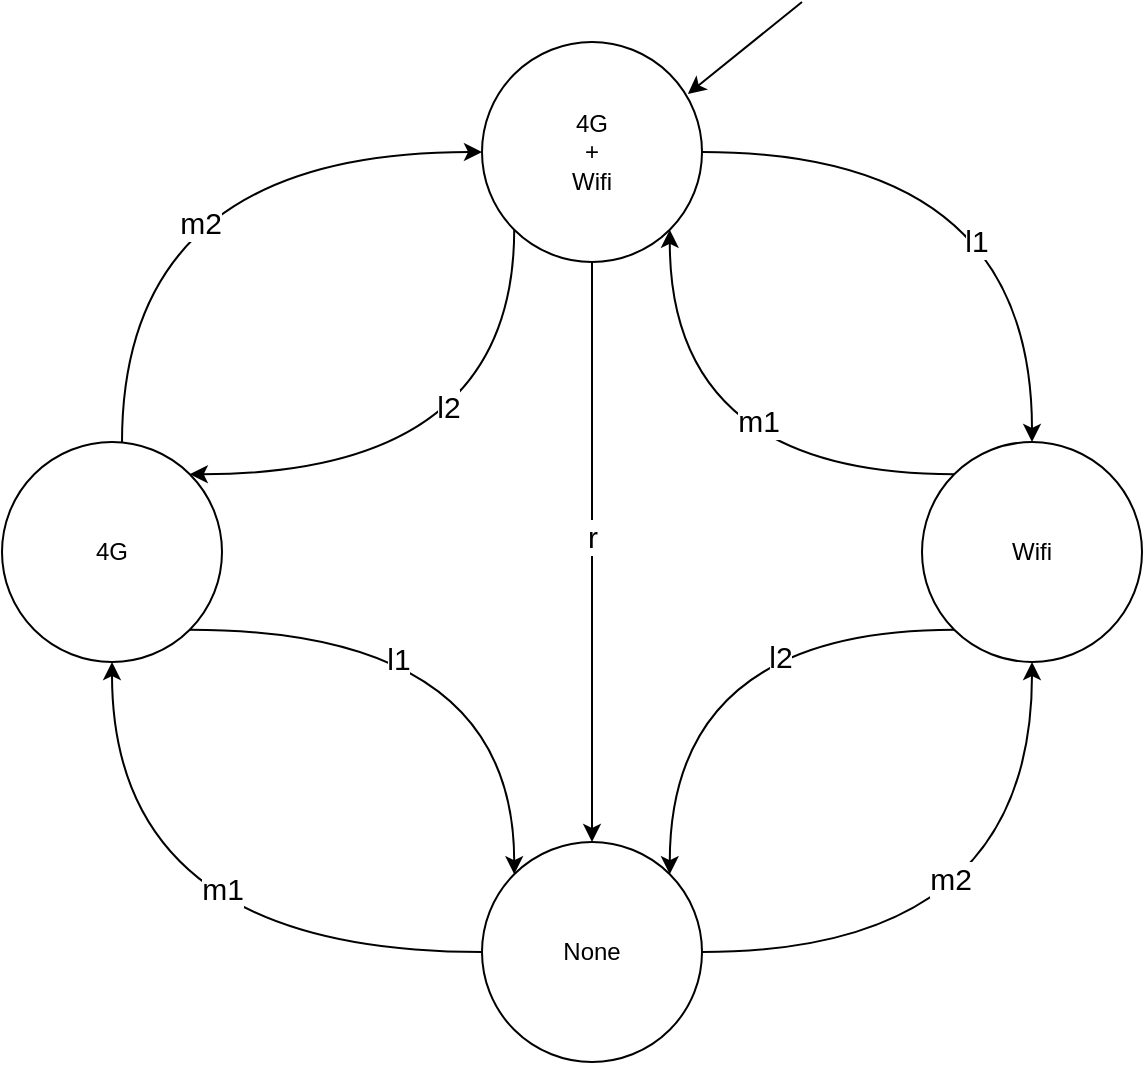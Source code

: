 <mxfile version="20.5.1" type="device"><diagram id="IGKAeK4EfEgNWx8NThbb" name="Page-1"><mxGraphModel dx="757" dy="753" grid="1" gridSize="10" guides="1" tooltips="1" connect="1" arrows="1" fold="1" page="1" pageScale="1" pageWidth="827" pageHeight="1169" math="0" shadow="0"><root><mxCell id="0"/><mxCell id="1" parent="0"/><mxCell id="Z2qBz0fpgePRDdN6hEQI-9" style="edgeStyle=orthogonalEdgeStyle;curved=1;rounded=0;orthogonalLoop=1;jettySize=auto;html=1;exitX=0;exitY=1;exitDx=0;exitDy=0;entryX=1;entryY=0;entryDx=0;entryDy=0;" edge="1" parent="1" source="Z2qBz0fpgePRDdN6hEQI-2" target="Z2qBz0fpgePRDdN6hEQI-1"><mxGeometry relative="1" as="geometry"><mxPoint x="400" y="380" as="targetPoint"/><Array as="points"><mxPoint x="296" y="376"/></Array></mxGeometry></mxCell><mxCell id="Z2qBz0fpgePRDdN6hEQI-19" value="l2" style="edgeLabel;html=1;align=center;verticalAlign=middle;resizable=0;points=[];fontSize=15;" vertex="1" connectable="0" parent="Z2qBz0fpgePRDdN6hEQI-9"><mxGeometry x="-0.38" y="-33" relative="1" as="geometry"><mxPoint as="offset"/></mxGeometry></mxCell><mxCell id="Z2qBz0fpgePRDdN6hEQI-10" style="edgeStyle=orthogonalEdgeStyle;curved=1;rounded=0;orthogonalLoop=1;jettySize=auto;html=1;entryX=0;entryY=0.5;entryDx=0;entryDy=0;" edge="1" parent="1" source="Z2qBz0fpgePRDdN6hEQI-1" target="Z2qBz0fpgePRDdN6hEQI-2"><mxGeometry relative="1" as="geometry"><Array as="points"><mxPoint x="100" y="215"/></Array></mxGeometry></mxCell><mxCell id="Z2qBz0fpgePRDdN6hEQI-18" value="&lt;span style=&quot;font-size: 15px;&quot;&gt;m2&lt;/span&gt;" style="edgeLabel;html=1;align=center;verticalAlign=middle;resizable=0;points=[];" vertex="1" connectable="0" parent="Z2qBz0fpgePRDdN6hEQI-10"><mxGeometry x="0.133" y="-35" relative="1" as="geometry"><mxPoint as="offset"/></mxGeometry></mxCell><mxCell id="Z2qBz0fpgePRDdN6hEQI-17" style="edgeStyle=orthogonalEdgeStyle;curved=1;rounded=0;orthogonalLoop=1;jettySize=auto;html=1;exitX=1;exitY=1;exitDx=0;exitDy=0;entryX=0;entryY=0;entryDx=0;entryDy=0;" edge="1" parent="1" source="Z2qBz0fpgePRDdN6hEQI-1" target="Z2qBz0fpgePRDdN6hEQI-3"><mxGeometry relative="1" as="geometry"/></mxCell><mxCell id="Z2qBz0fpgePRDdN6hEQI-26" value="l1" style="edgeLabel;html=1;align=center;verticalAlign=middle;resizable=0;points=[];fontSize=15;" vertex="1" connectable="0" parent="Z2qBz0fpgePRDdN6hEQI-17"><mxGeometry x="-0.268" y="-14" relative="1" as="geometry"><mxPoint as="offset"/></mxGeometry></mxCell><mxCell id="Z2qBz0fpgePRDdN6hEQI-1" value="4G" style="ellipse;whiteSpace=wrap;html=1;aspect=fixed;" vertex="1" parent="1"><mxGeometry x="40" y="360" width="110" height="110" as="geometry"/></mxCell><mxCell id="Z2qBz0fpgePRDdN6hEQI-8" style="edgeStyle=orthogonalEdgeStyle;rounded=0;orthogonalLoop=1;jettySize=auto;html=1;exitX=1;exitY=0.5;exitDx=0;exitDy=0;entryX=0.5;entryY=0;entryDx=0;entryDy=0;curved=1;" edge="1" parent="1" source="Z2qBz0fpgePRDdN6hEQI-2" target="Z2qBz0fpgePRDdN6hEQI-4"><mxGeometry relative="1" as="geometry"/></mxCell><mxCell id="Z2qBz0fpgePRDdN6hEQI-21" value="l1" style="edgeLabel;html=1;align=center;verticalAlign=middle;resizable=0;points=[];fontSize=15;" vertex="1" connectable="0" parent="Z2qBz0fpgePRDdN6hEQI-8"><mxGeometry x="0.348" y="-28" relative="1" as="geometry"><mxPoint as="offset"/></mxGeometry></mxCell><mxCell id="Z2qBz0fpgePRDdN6hEQI-22" style="edgeStyle=orthogonalEdgeStyle;curved=1;rounded=0;orthogonalLoop=1;jettySize=auto;html=1;fontSize=15;" edge="1" parent="1" source="Z2qBz0fpgePRDdN6hEQI-2" target="Z2qBz0fpgePRDdN6hEQI-3"><mxGeometry relative="1" as="geometry"/></mxCell><mxCell id="Z2qBz0fpgePRDdN6hEQI-23" value="r" style="edgeLabel;html=1;align=center;verticalAlign=middle;resizable=0;points=[];fontSize=15;" vertex="1" connectable="0" parent="Z2qBz0fpgePRDdN6hEQI-22"><mxGeometry x="-0.055" relative="1" as="geometry"><mxPoint as="offset"/></mxGeometry></mxCell><mxCell id="Z2qBz0fpgePRDdN6hEQI-2" value="4G&lt;br&gt;+&lt;br&gt;Wifi" style="ellipse;whiteSpace=wrap;html=1;aspect=fixed;" vertex="1" parent="1"><mxGeometry x="280" y="160" width="110" height="110" as="geometry"/></mxCell><mxCell id="Z2qBz0fpgePRDdN6hEQI-15" style="edgeStyle=orthogonalEdgeStyle;curved=1;rounded=0;orthogonalLoop=1;jettySize=auto;html=1;entryX=0.5;entryY=1;entryDx=0;entryDy=0;" edge="1" parent="1" source="Z2qBz0fpgePRDdN6hEQI-3" target="Z2qBz0fpgePRDdN6hEQI-4"><mxGeometry relative="1" as="geometry"/></mxCell><mxCell id="Z2qBz0fpgePRDdN6hEQI-25" value="m2" style="edgeLabel;html=1;align=center;verticalAlign=middle;resizable=0;points=[];fontSize=15;" vertex="1" connectable="0" parent="Z2qBz0fpgePRDdN6hEQI-15"><mxGeometry x="-0.2" y="37" relative="1" as="geometry"><mxPoint as="offset"/></mxGeometry></mxCell><mxCell id="Z2qBz0fpgePRDdN6hEQI-16" style="edgeStyle=orthogonalEdgeStyle;curved=1;rounded=0;orthogonalLoop=1;jettySize=auto;html=1;entryX=0.5;entryY=1;entryDx=0;entryDy=0;" edge="1" parent="1" source="Z2qBz0fpgePRDdN6hEQI-3" target="Z2qBz0fpgePRDdN6hEQI-1"><mxGeometry relative="1" as="geometry"/></mxCell><mxCell id="Z2qBz0fpgePRDdN6hEQI-27" value="m1" style="edgeLabel;html=1;align=center;verticalAlign=middle;resizable=0;points=[];fontSize=15;" vertex="1" connectable="0" parent="Z2qBz0fpgePRDdN6hEQI-16"><mxGeometry x="-0.212" y="-32" relative="1" as="geometry"><mxPoint as="offset"/></mxGeometry></mxCell><mxCell id="Z2qBz0fpgePRDdN6hEQI-3" value="None" style="ellipse;whiteSpace=wrap;html=1;aspect=fixed;" vertex="1" parent="1"><mxGeometry x="280" y="560" width="110" height="110" as="geometry"/></mxCell><mxCell id="Z2qBz0fpgePRDdN6hEQI-13" style="edgeStyle=orthogonalEdgeStyle;curved=1;rounded=0;orthogonalLoop=1;jettySize=auto;html=1;entryX=1;entryY=0;entryDx=0;entryDy=0;exitX=0;exitY=1;exitDx=0;exitDy=0;" edge="1" parent="1" source="Z2qBz0fpgePRDdN6hEQI-4" target="Z2qBz0fpgePRDdN6hEQI-3"><mxGeometry relative="1" as="geometry"/></mxCell><mxCell id="Z2qBz0fpgePRDdN6hEQI-24" value="l2" style="edgeLabel;html=1;align=center;verticalAlign=middle;resizable=0;points=[];fontSize=15;" vertex="1" connectable="0" parent="Z2qBz0fpgePRDdN6hEQI-13"><mxGeometry x="-0.341" y="13" relative="1" as="geometry"><mxPoint as="offset"/></mxGeometry></mxCell><mxCell id="Z2qBz0fpgePRDdN6hEQI-14" style="edgeStyle=orthogonalEdgeStyle;curved=1;rounded=0;orthogonalLoop=1;jettySize=auto;html=1;exitX=0;exitY=0;exitDx=0;exitDy=0;entryX=1;entryY=1;entryDx=0;entryDy=0;" edge="1" parent="1" source="Z2qBz0fpgePRDdN6hEQI-4" target="Z2qBz0fpgePRDdN6hEQI-2"><mxGeometry relative="1" as="geometry"/></mxCell><mxCell id="Z2qBz0fpgePRDdN6hEQI-20" value="m1" style="edgeLabel;html=1;align=center;verticalAlign=middle;resizable=0;points=[];fontSize=15;" vertex="1" connectable="0" parent="Z2qBz0fpgePRDdN6hEQI-14"><mxGeometry x="-0.258" y="-27" relative="1" as="geometry"><mxPoint as="offset"/></mxGeometry></mxCell><mxCell id="Z2qBz0fpgePRDdN6hEQI-4" value="Wifi" style="ellipse;whiteSpace=wrap;html=1;aspect=fixed;" vertex="1" parent="1"><mxGeometry x="500" y="360" width="110" height="110" as="geometry"/></mxCell><mxCell id="Z2qBz0fpgePRDdN6hEQI-28" value="" style="endArrow=classic;html=1;rounded=0;fontSize=15;curved=1;entryX=0.936;entryY=0.236;entryDx=0;entryDy=0;entryPerimeter=0;" edge="1" parent="1" target="Z2qBz0fpgePRDdN6hEQI-2"><mxGeometry width="50" height="50" relative="1" as="geometry"><mxPoint x="440" y="140" as="sourcePoint"/><mxPoint x="420" y="360" as="targetPoint"/></mxGeometry></mxCell></root></mxGraphModel></diagram></mxfile>